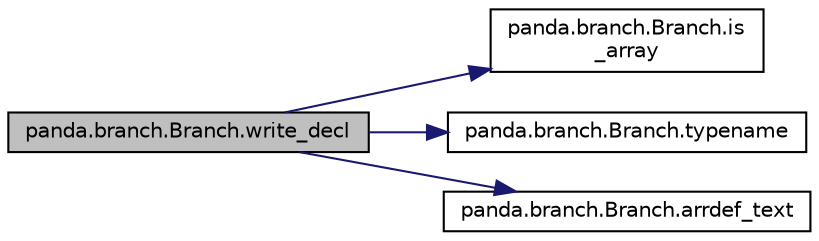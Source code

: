 digraph "panda.branch.Branch.write_decl"
{
 // INTERACTIVE_SVG=YES
  edge [fontname="Helvetica",fontsize="10",labelfontname="Helvetica",labelfontsize="10"];
  node [fontname="Helvetica",fontsize="10",shape=record];
  rankdir="LR";
  Node1 [label="panda.branch.Branch.write_decl",height=0.2,width=0.4,color="black", fillcolor="grey75", style="filled" fontcolor="black"];
  Node1 -> Node2 [color="midnightblue",fontsize="10",style="solid"];
  Node2 [label="panda.branch.Branch.is\l_array",height=0.2,width=0.4,color="black", fillcolor="white", style="filled",URL="$classpanda_1_1branch_1_1Branch.html#a9ff4186314d76f2444161163bd992495"];
  Node1 -> Node3 [color="midnightblue",fontsize="10",style="solid"];
  Node3 [label="panda.branch.Branch.typename",height=0.2,width=0.4,color="black", fillcolor="white", style="filled",URL="$classpanda_1_1branch_1_1Branch.html#af8e3cef274f78862dca4c835ebd830d0"];
  Node1 -> Node4 [color="midnightblue",fontsize="10",style="solid"];
  Node4 [label="panda.branch.Branch.arrdef_text",height=0.2,width=0.4,color="black", fillcolor="white", style="filled",URL="$classpanda_1_1branch_1_1Branch.html#aeac8bec76fc5d1d244500924e9582011"];
}
